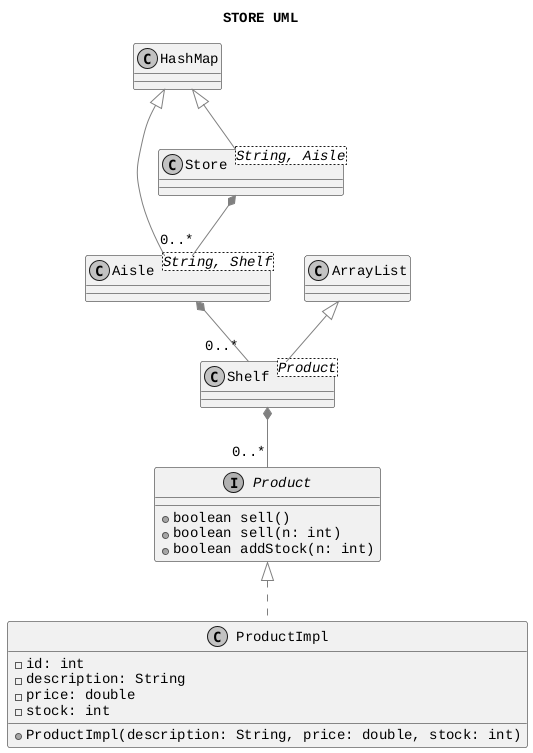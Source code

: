 @startuml

title STORE UML

skinparam monochrome true
skinparam shadowing false
skinparam defaultFontName Liberation Mono
skinparam defaultFontSize 14
skinparam defaultFontColor Black
skinparam ArrowFontColor Black
skinparam ArrowColor Grey
'hide empty members

Shelf *-- "0..*" Product
Aisle *-- "0..*" Shelf
Store *-- "0..*" Aisle

interface Product {
    +boolean sell()
    +boolean sell(n: int)
    +boolean addStock(n: int)
}

class ProductImpl implements Product {
    -id: int
    -description: String
    -price: double
    -stock: int

    +ProductImpl(description: String, price: double, stock: int)
}

class Shelf <Product> extends ArrayList {}
class Aisle <String, Shelf> extends HashMap {}
class Store <String, Aisle> extends HashMap {}

@enduml